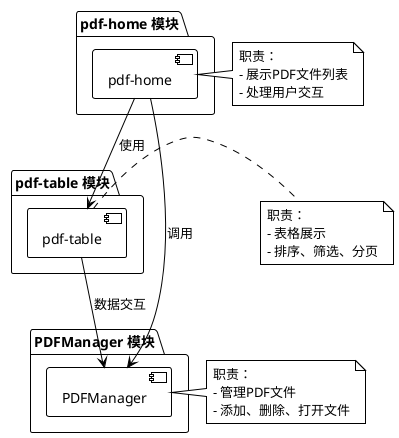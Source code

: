 @startuml
!theme plain
top to bottom direction

package "pdf-home 模块" {
  [pdf-home] as home
}

package "pdf-table 模块" {
  [pdf-table] as table
}

package "PDFManager 模块" {
  [PDFManager] as manager
}

home --> table : 使用
home --> manager : 调用
table --> manager : 数据交互

note right of home
  职责：
  - 展示PDF文件列表
  - 处理用户交互
end note

note right of table
  职责：
  - 表格展示
  - 排序、筛选、分页
end note

note right of manager
  职责：
  - 管理PDF文件
  - 添加、删除、打开文件
end note

@enduml